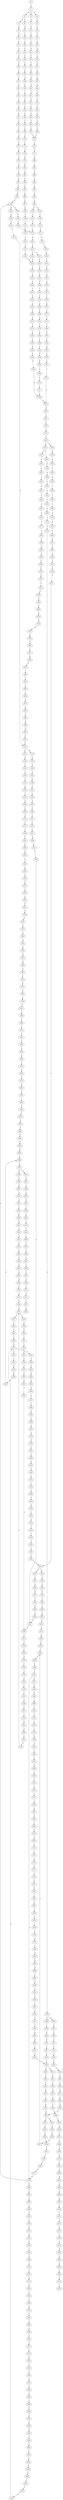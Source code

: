 strict digraph  {
	S0 -> S1 [ label = C ];
	S1 -> S2 [ label = G ];
	S1 -> S3 [ label = C ];
	S1 -> S4 [ label = T ];
	S2 -> S5 [ label = A ];
	S2 -> S6 [ label = C ];
	S3 -> S7 [ label = G ];
	S4 -> S8 [ label = G ];
	S5 -> S9 [ label = A ];
	S6 -> S10 [ label = G ];
	S7 -> S11 [ label = G ];
	S8 -> S12 [ label = G ];
	S9 -> S13 [ label = G ];
	S10 -> S14 [ label = C ];
	S11 -> S15 [ label = G ];
	S12 -> S16 [ label = G ];
	S13 -> S17 [ label = A ];
	S14 -> S18 [ label = G ];
	S15 -> S19 [ label = A ];
	S16 -> S20 [ label = A ];
	S17 -> S21 [ label = A ];
	S18 -> S22 [ label = C ];
	S19 -> S23 [ label = A ];
	S20 -> S24 [ label = A ];
	S21 -> S25 [ label = G ];
	S22 -> S26 [ label = G ];
	S23 -> S27 [ label = T ];
	S24 -> S28 [ label = C ];
	S25 -> S29 [ label = T ];
	S26 -> S30 [ label = T ];
	S27 -> S31 [ label = T ];
	S28 -> S32 [ label = T ];
	S29 -> S33 [ label = G ];
	S30 -> S34 [ label = C ];
	S31 -> S35 [ label = G ];
	S32 -> S36 [ label = G ];
	S33 -> S37 [ label = T ];
	S34 -> S38 [ label = G ];
	S35 -> S39 [ label = A ];
	S36 -> S40 [ label = G ];
	S37 -> S41 [ label = C ];
	S38 -> S42 [ label = A ];
	S39 -> S43 [ label = A ];
	S40 -> S44 [ label = A ];
	S41 -> S45 [ label = C ];
	S42 -> S46 [ label = C ];
	S43 -> S47 [ label = C ];
	S44 -> S48 [ label = C ];
	S45 -> S49 [ label = T ];
	S46 -> S50 [ label = G ];
	S47 -> S51 [ label = C ];
	S48 -> S52 [ label = C ];
	S49 -> S53 [ label = G ];
	S50 -> S54 [ label = C ];
	S51 -> S55 [ label = C ];
	S52 -> S56 [ label = C ];
	S53 -> S57 [ label = G ];
	S54 -> S58 [ label = G ];
	S55 -> S59 [ label = G ];
	S56 -> S60 [ label = G ];
	S57 -> S61 [ label = C ];
	S58 -> S62 [ label = C ];
	S59 -> S63 [ label = T ];
	S60 -> S64 [ label = T ];
	S61 -> S65 [ label = C ];
	S62 -> S66 [ label = C ];
	S63 -> S67 [ label = C ];
	S64 -> S68 [ label = C ];
	S65 -> S69 [ label = T ];
	S66 -> S70 [ label = T ];
	S67 -> S71 [ label = T ];
	S68 -> S71 [ label = T ];
	S69 -> S72 [ label = G ];
	S70 -> S73 [ label = C ];
	S71 -> S74 [ label = C ];
	S72 -> S75 [ label = G ];
	S73 -> S76 [ label = G ];
	S74 -> S77 [ label = G ];
	S75 -> S78 [ label = G ];
	S76 -> S79 [ label = G ];
	S77 -> S80 [ label = G ];
	S78 -> S81 [ label = T ];
	S79 -> S82 [ label = G ];
	S80 -> S83 [ label = C ];
	S81 -> S84 [ label = C ];
	S82 -> S85 [ label = C ];
	S83 -> S86 [ label = A ];
	S84 -> S87 [ label = C ];
	S85 -> S88 [ label = T ];
	S86 -> S89 [ label = C ];
	S87 -> S90 [ label = C ];
	S88 -> S91 [ label = C ];
	S89 -> S92 [ label = C ];
	S90 -> S93 [ label = G ];
	S91 -> S94 [ label = A ];
	S92 -> S95 [ label = G ];
	S93 -> S96 [ label = A ];
	S94 -> S97 [ label = C ];
	S95 -> S98 [ label = A ];
	S96 -> S99 [ label = G ];
	S96 -> S100 [ label = A ];
	S97 -> S101 [ label = G ];
	S98 -> S102 [ label = G ];
	S98 -> S103 [ label = A ];
	S99 -> S104 [ label = T ];
	S100 -> S105 [ label = G ];
	S101 -> S106 [ label = T ];
	S102 -> S107 [ label = T ];
	S103 -> S108 [ label = T ];
	S104 -> S109 [ label = C ];
	S105 -> S110 [ label = T ];
	S106 -> S111 [ label = C ];
	S107 -> S112 [ label = C ];
	S108 -> S113 [ label = G ];
	S109 -> S114 [ label = C ];
	S110 -> S115 [ label = C ];
	S111 -> S116 [ label = C ];
	S112 -> S114 [ label = C ];
	S113 -> S117 [ label = T ];
	S114 -> S118 [ label = A ];
	S115 -> S119 [ label = G ];
	S116 -> S120 [ label = A ];
	S117 -> S121 [ label = A ];
	S118 -> S122 [ label = G ];
	S119 -> S123 [ label = C ];
	S119 -> S124 [ label = A ];
	S120 -> S125 [ label = G ];
	S121 -> S126 [ label = G ];
	S122 -> S127 [ label = T ];
	S122 -> S128 [ label = C ];
	S123 -> S129 [ label = G ];
	S124 -> S130 [ label = G ];
	S125 -> S131 [ label = C ];
	S126 -> S132 [ label = T ];
	S127 -> S133 [ label = A ];
	S128 -> S134 [ label = T ];
	S129 -> S135 [ label = G ];
	S130 -> S136 [ label = G ];
	S131 -> S134 [ label = T ];
	S132 -> S137 [ label = T ];
	S133 -> S138 [ label = G ];
	S134 -> S139 [ label = T ];
	S135 -> S140 [ label = C ];
	S136 -> S141 [ label = T ];
	S137 -> S142 [ label = T ];
	S138 -> S143 [ label = G ];
	S139 -> S144 [ label = C ];
	S140 -> S145 [ label = T ];
	S141 -> S146 [ label = A ];
	S142 -> S147 [ label = C ];
	S143 -> S148 [ label = G ];
	S144 -> S149 [ label = A ];
	S145 -> S150 [ label = A ];
	S146 -> S151 [ label = T ];
	S147 -> S152 [ label = A ];
	S148 -> S153 [ label = T ];
	S149 -> S154 [ label = C ];
	S150 -> S155 [ label = T ];
	S151 -> S156 [ label = A ];
	S152 -> S157 [ label = C ];
	S153 -> S158 [ label = C ];
	S154 -> S159 [ label = G ];
	S155 -> S160 [ label = A ];
	S156 -> S161 [ label = A ];
	S157 -> S162 [ label = T ];
	S158 -> S163 [ label = A ];
	S159 -> S164 [ label = C ];
	S160 -> S165 [ label = G ];
	S161 -> S166 [ label = G ];
	S162 -> S167 [ label = C ];
	S163 -> S168 [ label = C ];
	S164 -> S169 [ label = C ];
	S165 -> S170 [ label = T ];
	S166 -> S171 [ label = T ];
	S167 -> S172 [ label = C ];
	S168 -> S173 [ label = T ];
	S169 -> S174 [ label = C ];
	S170 -> S175 [ label = A ];
	S171 -> S176 [ label = C ];
	S172 -> S177 [ label = T ];
	S173 -> S178 [ label = C ];
	S174 -> S179 [ label = T ];
	S175 -> S180 [ label = G ];
	S176 -> S181 [ label = G ];
	S177 -> S182 [ label = T ];
	S178 -> S183 [ label = G ];
	S179 -> S184 [ label = T ];
	S180 -> S185 [ label = C ];
	S181 -> S186 [ label = T ];
	S182 -> S187 [ label = T ];
	S183 -> S188 [ label = C ];
	S184 -> S189 [ label = C ];
	S185 -> S190 [ label = C ];
	S186 -> S191 [ label = G ];
	S187 -> S192 [ label = C ];
	S188 -> S193 [ label = T ];
	S189 -> S194 [ label = A ];
	S190 -> S195 [ label = G ];
	S191 -> S196 [ label = G ];
	S192 -> S197 [ label = A ];
	S193 -> S198 [ label = T ];
	S194 -> S199 [ label = T ];
	S195 -> S200 [ label = A ];
	S196 -> S201 [ label = T ];
	S197 -> S202 [ label = T ];
	S198 -> S203 [ label = C ];
	S199 -> S204 [ label = C ];
	S200 -> S205 [ label = A ];
	S201 -> S206 [ label = A ];
	S202 -> S207 [ label = C ];
	S203 -> S208 [ label = A ];
	S204 -> S209 [ label = C ];
	S205 -> S210 [ label = A ];
	S206 -> S211 [ label = C ];
	S207 -> S212 [ label = C ];
	S208 -> S213 [ label = T ];
	S209 -> S214 [ label = A ];
	S210 -> S215 [ label = C ];
	S211 -> S216 [ label = C ];
	S212 -> S214 [ label = A ];
	S213 -> S217 [ label = C ];
	S214 -> S218 [ label = G ];
	S215 -> S219 [ label = C ];
	S216 -> S220 [ label = G ];
	S217 -> S209 [ label = C ];
	S218 -> S221 [ label = A ];
	S219 -> S222 [ label = C ];
	S220 -> S223 [ label = G ];
	S221 -> S224 [ label = A ];
	S222 -> S225 [ label = C ];
	S223 -> S226 [ label = T ];
	S224 -> S227 [ label = C ];
	S225 -> S228 [ label = G ];
	S226 -> S229 [ label = G ];
	S227 -> S230 [ label = C ];
	S228 -> S231 [ label = A ];
	S229 -> S232 [ label = G ];
	S230 -> S233 [ label = A ];
	S230 -> S234 [ label = G ];
	S231 -> S235 [ label = C ];
	S232 -> S236 [ label = T ];
	S233 -> S237 [ label = G ];
	S233 -> S238 [ label = C ];
	S234 -> S239 [ label = G ];
	S235 -> S240 [ label = T ];
	S236 -> S241 [ label = T ];
	S237 -> S242 [ label = A ];
	S238 -> S243 [ label = C ];
	S239 -> S244 [ label = A ];
	S240 -> S245 [ label = A ];
	S241 -> S246 [ label = A ];
	S242 -> S247 [ label = C ];
	S243 -> S248 [ label = A ];
	S244 -> S249 [ label = C ];
	S245 -> S250 [ label = G ];
	S246 -> S251 [ label = G ];
	S247 -> S252 [ label = T ];
	S248 -> S253 [ label = C ];
	S249 -> S254 [ label = G ];
	S250 -> S255 [ label = A ];
	S251 -> S256 [ label = A ];
	S252 -> S257 [ label = C ];
	S253 -> S258 [ label = C ];
	S254 -> S259 [ label = C ];
	S255 -> S260 [ label = A ];
	S256 -> S261 [ label = A ];
	S257 -> S262 [ label = C ];
	S258 -> S263 [ label = C ];
	S259 -> S264 [ label = C ];
	S260 -> S265 [ label = T ];
	S261 -> S266 [ label = G ];
	S262 -> S267 [ label = C ];
	S263 -> S268 [ label = C ];
	S264 -> S269 [ label = C ];
	S265 -> S270 [ label = C ];
	S266 -> S271 [ label = G ];
	S267 -> S272 [ label = A ];
	S268 -> S273 [ label = T ];
	S269 -> S274 [ label = A ];
	S270 -> S275 [ label = G ];
	S271 -> S276 [ label = G ];
	S272 -> S277 [ label = T ];
	S273 -> S278 [ label = T ];
	S274 -> S279 [ label = T ];
	S275 -> S280 [ label = G ];
	S276 -> S281 [ label = G ];
	S277 -> S282 [ label = C ];
	S278 -> S283 [ label = C ];
	S279 -> S284 [ label = C ];
	S280 -> S285 [ label = G ];
	S281 -> S286 [ label = T ];
	S281 -> S287 [ label = G ];
	S282 -> S288 [ label = T ];
	S283 -> S289 [ label = C ];
	S283 -> S290 [ label = G ];
	S284 -> S291 [ label = G ];
	S285 -> S292 [ label = T ];
	S286 -> S293 [ label = C ];
	S287 -> S294 [ label = T ];
	S288 -> S295 [ label = G ];
	S289 -> S296 [ label = T ];
	S290 -> S297 [ label = A ];
	S291 -> S298 [ label = T ];
	S292 -> S299 [ label = A ];
	S293 -> S300 [ label = T ];
	S294 -> S301 [ label = C ];
	S295 -> S302 [ label = C ];
	S296 -> S303 [ label = G ];
	S297 -> S304 [ label = T ];
	S298 -> S305 [ label = C ];
	S299 -> S306 [ label = T ];
	S300 -> S307 [ label = C ];
	S301 -> S308 [ label = C ];
	S302 -> S309 [ label = C ];
	S303 -> S310 [ label = T ];
	S304 -> S311 [ label = C ];
	S305 -> S312 [ label = C ];
	S306 -> S313 [ label = C ];
	S307 -> S314 [ label = T ];
	S308 -> S315 [ label = G ];
	S309 -> S316 [ label = A ];
	S310 -> S317 [ label = C ];
	S311 -> S318 [ label = G ];
	S312 -> S319 [ label = T ];
	S313 -> S320 [ label = C ];
	S314 -> S321 [ label = C ];
	S315 -> S322 [ label = C ];
	S315 -> S323 [ label = T ];
	S316 -> S324 [ label = G ];
	S317 -> S325 [ label = C ];
	S318 -> S326 [ label = T ];
	S319 -> S327 [ label = C ];
	S320 -> S328 [ label = C ];
	S321 -> S329 [ label = G ];
	S322 -> S330 [ label = C ];
	S323 -> S331 [ label = C ];
	S324 -> S332 [ label = T ];
	S325 -> S333 [ label = T ];
	S326 -> S334 [ label = T ];
	S327 -> S335 [ label = T ];
	S328 -> S336 [ label = G ];
	S329 -> S337 [ label = T ];
	S330 -> S338 [ label = G ];
	S331 -> S339 [ label = G ];
	S332 -> S340 [ label = C ];
	S333 -> S341 [ label = A ];
	S333 -> S342 [ label = T ];
	S334 -> S343 [ label = T ];
	S335 -> S344 [ label = T ];
	S335 -> S345 [ label = G ];
	S336 -> S346 [ label = A ];
	S337 -> S347 [ label = G ];
	S338 -> S348 [ label = G ];
	S339 -> S349 [ label = G ];
	S340 -> S350 [ label = G ];
	S341 -> S351 [ label = C ];
	S342 -> S352 [ label = G ];
	S343 -> S353 [ label = G ];
	S344 -> S354 [ label = C ];
	S345 -> S355 [ label = T ];
	S346 -> S356 [ label = A ];
	S347 -> S357 [ label = G ];
	S348 -> S358 [ label = A ];
	S349 -> S359 [ label = A ];
	S350 -> S360 [ label = T ];
	S351 -> S361 [ label = T ];
	S352 -> S362 [ label = T ];
	S353 -> S363 [ label = T ];
	S354 -> S364 [ label = T ];
	S355 -> S365 [ label = C ];
	S356 -> S366 [ label = A ];
	S357 -> S367 [ label = T ];
	S358 -> S368 [ label = A ];
	S359 -> S369 [ label = A ];
	S360 -> S370 [ label = A ];
	S361 -> S371 [ label = A ];
	S362 -> S372 [ label = A ];
	S363 -> S373 [ label = A ];
	S364 -> S374 [ label = C ];
	S365 -> S375 [ label = G ];
	S366 -> S376 [ label = G ];
	S367 -> S206 [ label = A ];
	S368 -> S377 [ label = C ];
	S369 -> S378 [ label = C ];
	S370 -> S379 [ label = A ];
	S371 -> S380 [ label = C ];
	S372 -> S381 [ label = G ];
	S373 -> S382 [ label = G ];
	S374 -> S383 [ label = G ];
	S375 -> S384 [ label = T ];
	S376 -> S385 [ label = T ];
	S377 -> S386 [ label = T ];
	S378 -> S387 [ label = A ];
	S378 -> S388 [ label = T ];
	S379 -> S389 [ label = G ];
	S380 -> S390 [ label = C ];
	S381 -> S391 [ label = G ];
	S382 -> S392 [ label = G ];
	S383 -> S393 [ label = G ];
	S384 -> S394 [ label = G ];
	S385 -> S395 [ label = G ];
	S386 -> S396 [ label = G ];
	S387 -> S397 [ label = G ];
	S388 -> S398 [ label = A ];
	S389 -> S399 [ label = A ];
	S390 -> S400 [ label = A ];
	S391 -> S401 [ label = A ];
	S392 -> S401 [ label = A ];
	S393 -> S402 [ label = A ];
	S394 -> S403 [ label = G ];
	S395 -> S404 [ label = T ];
	S396 -> S405 [ label = C ];
	S397 -> S406 [ label = G ];
	S398 -> S407 [ label = C ];
	S399 -> S408 [ label = C ];
	S400 -> S409 [ label = G ];
	S401 -> S410 [ label = G ];
	S401 -> S411 [ label = A ];
	S402 -> S412 [ label = G ];
	S403 -> S201 [ label = T ];
	S404 -> S413 [ label = C ];
	S405 -> S414 [ label = A ];
	S406 -> S415 [ label = A ];
	S407 -> S416 [ label = A ];
	S408 -> S417 [ label = G ];
	S409 -> S418 [ label = G ];
	S410 -> S419 [ label = A ];
	S411 -> S420 [ label = A ];
	S412 -> S421 [ label = A ];
	S413 -> S422 [ label = G ];
	S414 -> S423 [ label = A ];
	S415 -> S424 [ label = A ];
	S416 -> S425 [ label = A ];
	S417 -> S426 [ label = G ];
	S418 -> S427 [ label = A ];
	S419 -> S428 [ label = G ];
	S420 -> S429 [ label = G ];
	S421 -> S430 [ label = G ];
	S422 -> S431 [ label = T ];
	S423 -> S432 [ label = C ];
	S424 -> S433 [ label = T ];
	S425 -> S434 [ label = C ];
	S426 -> S435 [ label = C ];
	S427 -> S436 [ label = G ];
	S428 -> S437 [ label = G ];
	S429 -> S438 [ label = G ];
	S430 -> S439 [ label = G ];
	S431 -> S440 [ label = C ];
	S432 -> S441 [ label = C ];
	S433 -> S442 [ label = A ];
	S434 -> S443 [ label = G ];
	S435 -> S444 [ label = T ];
	S436 -> S445 [ label = A ];
	S437 -> S446 [ label = T ];
	S438 -> S447 [ label = T ];
	S439 -> S446 [ label = T ];
	S440 -> S448 [ label = G ];
	S441 -> S449 [ label = A ];
	S442 -> S450 [ label = G ];
	S443 -> S451 [ label = A ];
	S444 -> S452 [ label = C ];
	S445 -> S453 [ label = G ];
	S446 -> S454 [ label = C ];
	S447 -> S455 [ label = C ];
	S448 -> S456 [ label = G ];
	S449 -> S457 [ label = G ];
	S450 -> S458 [ label = T ];
	S451 -> S459 [ label = A ];
	S452 -> S460 [ label = T ];
	S453 -> S461 [ label = T ];
	S454 -> S462 [ label = C ];
	S455 -> S463 [ label = C ];
	S456 -> S464 [ label = A ];
	S457 -> S465 [ label = A ];
	S458 -> S466 [ label = C ];
	S459 -> S467 [ label = A ];
	S460 -> S468 [ label = C ];
	S461 -> S469 [ label = C ];
	S462 -> S470 [ label = C ];
	S463 -> S471 [ label = C ];
	S464 -> S369 [ label = A ];
	S465 -> S472 [ label = A ];
	S466 -> S473 [ label = T ];
	S467 -> S474 [ label = A ];
	S468 -> S475 [ label = G ];
	S469 -> S476 [ label = A ];
	S470 -> S477 [ label = A ];
	S470 -> S478 [ label = G ];
	S471 -> S478 [ label = G ];
	S472 -> S479 [ label = C ];
	S473 -> S480 [ label = C ];
	S474 -> S481 [ label = C ];
	S475 -> S482 [ label = A ];
	S476 -> S483 [ label = G ];
	S477 -> S484 [ label = G ];
	S478 -> S485 [ label = G ];
	S478 -> S96 [ label = A ];
	S479 -> S486 [ label = A ];
	S480 -> S487 [ label = T ];
	S481 -> S488 [ label = A ];
	S482 -> S489 [ label = A ];
	S483 -> S490 [ label = G ];
	S484 -> S491 [ label = A ];
	S485 -> S492 [ label = A ];
	S486 -> S493 [ label = G ];
	S487 -> S494 [ label = C ];
	S488 -> S495 [ label = G ];
	S489 -> S496 [ label = G ];
	S490 -> S497 [ label = A ];
	S491 -> S498 [ label = G ];
	S492 -> S499 [ label = G ];
	S493 -> S500 [ label = C ];
	S494 -> S501 [ label = T ];
	S495 -> S502 [ label = A ];
	S496 -> S503 [ label = T ];
	S497 -> S504 [ label = C ];
	S498 -> S505 [ label = C ];
	S499 -> S506 [ label = G ];
	S500 -> S507 [ label = C ];
	S501 -> S508 [ label = G ];
	S502 -> S509 [ label = A ];
	S503 -> S510 [ label = C ];
	S504 -> S511 [ label = C ];
	S505 -> S512 [ label = C ];
	S506 -> S513 [ label = C ];
	S507 -> S514 [ label = G ];
	S508 -> S515 [ label = A ];
	S509 -> S516 [ label = G ];
	S510 -> S119 [ label = G ];
	S511 -> S517 [ label = A ];
	S512 -> S518 [ label = A ];
	S513 -> S519 [ label = G ];
	S514 -> S520 [ label = T ];
	S515 -> S521 [ label = G ];
	S516 -> S522 [ label = G ];
	S517 -> S523 [ label = G ];
	S518 -> S524 [ label = C ];
	S519 -> S525 [ label = T ];
	S520 -> S526 [ label = C ];
	S521 -> S527 [ label = T ];
	S522 -> S528 [ label = G ];
	S523 -> S529 [ label = T ];
	S524 -> S530 [ label = G ];
	S525 -> S531 [ label = G ];
	S526 -> S532 [ label = C ];
	S527 -> S533 [ label = A ];
	S528 -> S281 [ label = G ];
	S529 -> S534 [ label = C ];
	S530 -> S535 [ label = G ];
	S531 -> S536 [ label = G ];
	S532 -> S537 [ label = T ];
	S534 -> S538 [ label = T ];
	S535 -> S539 [ label = T ];
	S536 -> S540 [ label = T ];
	S537 -> S541 [ label = C ];
	S538 -> S542 [ label = C ];
	S539 -> S543 [ label = T ];
	S540 -> S544 [ label = A ];
	S541 -> S335 [ label = T ];
	S542 -> S545 [ label = T ];
	S543 -> S546 [ label = A ];
	S544 -> S547 [ label = T ];
	S545 -> S548 [ label = G ];
	S546 -> S549 [ label = C ];
	S547 -> S550 [ label = G ];
	S548 -> S551 [ label = T ];
	S549 -> S552 [ label = T ];
	S550 -> S553 [ label = A ];
	S551 -> S554 [ label = A ];
	S552 -> S555 [ label = G ];
	S553 -> S556 [ label = G ];
	S555 -> S557 [ label = C ];
	S556 -> S558 [ label = C ];
	S557 -> S559 [ label = A ];
	S558 -> S560 [ label = G ];
	S559 -> S561 [ label = G ];
	S560 -> S562 [ label = G ];
	S561 -> S563 [ label = A ];
	S562 -> S564 [ label = T ];
	S563 -> S565 [ label = C ];
	S564 -> S566 [ label = C ];
	S565 -> S567 [ label = G ];
	S566 -> S568 [ label = G ];
	S567 -> S569 [ label = G ];
	S568 -> S570 [ label = C ];
	S569 -> S571 [ label = A ];
	S570 -> S572 [ label = A ];
	S571 -> S573 [ label = C ];
	S572 -> S574 [ label = C ];
	S573 -> S575 [ label = A ];
	S574 -> S576 [ label = G ];
	S575 -> S577 [ label = C ];
	S576 -> S578 [ label = C ];
	S577 -> S579 [ label = A ];
	S578 -> S580 [ label = G ];
	S579 -> S581 [ label = C ];
	S580 -> S582 [ label = C ];
	S581 -> S583 [ label = C ];
	S582 -> S584 [ label = G ];
	S583 -> S585 [ label = T ];
	S584 -> S586 [ label = G ];
	S585 -> S587 [ label = C ];
	S586 -> S588 [ label = C ];
	S587 -> S589 [ label = T ];
	S588 -> S590 [ label = T ];
	S589 -> S591 [ label = A ];
	S590 -> S592 [ label = G ];
	S591 -> S593 [ label = G ];
	S592 -> S594 [ label = G ];
	S593 -> S595 [ label = A ];
	S594 -> S596 [ label = A ];
	S595 -> S597 [ label = A ];
	S596 -> S598 [ label = A ];
	S597 -> S599 [ label = C ];
	S598 -> S600 [ label = T ];
	S599 -> S601 [ label = G ];
	S600 -> S602 [ label = G ];
	S601 -> S603 [ label = A ];
	S602 -> S604 [ label = G ];
	S603 -> S605 [ label = G ];
	S604 -> S606 [ label = G ];
	S605 -> S607 [ label = G ];
	S606 -> S608 [ label = G ];
	S607 -> S609 [ label = T ];
	S608 -> S610 [ label = T ];
	S609 -> S611 [ label = G ];
	S610 -> S612 [ label = C ];
	S611 -> S613 [ label = T ];
	S612 -> S614 [ label = C ];
	S613 -> S615 [ label = C ];
	S614 -> S315 [ label = G ];
	S615 -> S616 [ label = C ];
	S616 -> S617 [ label = C ];
	S617 -> S618 [ label = T ];
	S618 -> S619 [ label = G ];
	S619 -> S620 [ label = T ];
	S620 -> S621 [ label = C ];
	S621 -> S622 [ label = C ];
	S622 -> S333 [ label = T ];
}
